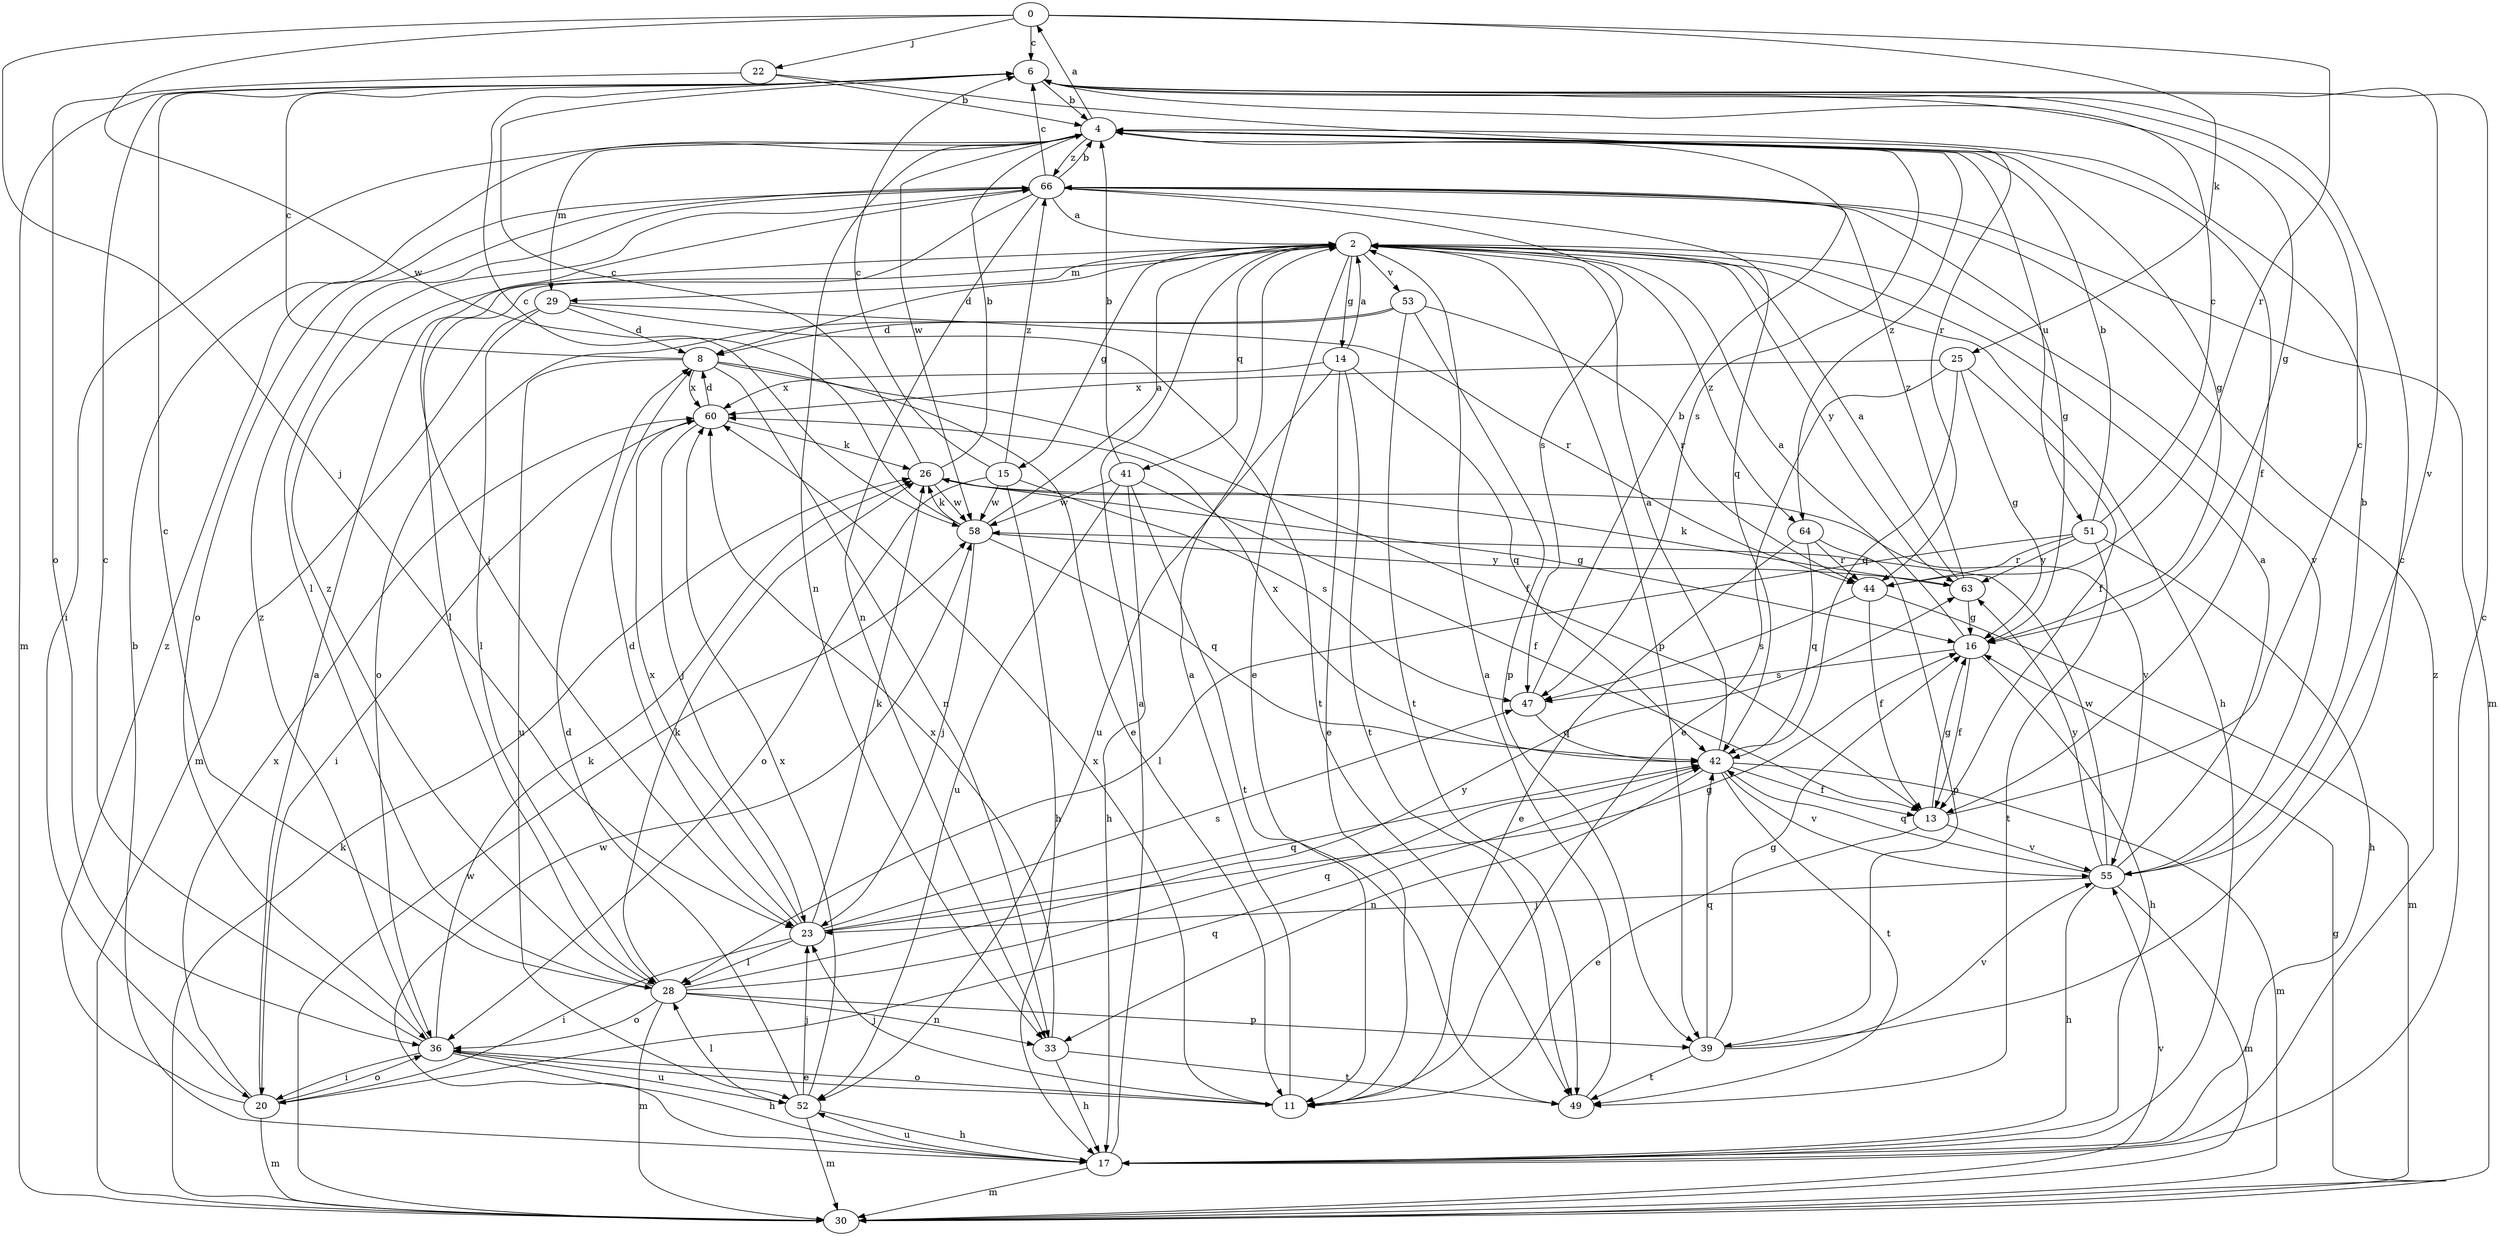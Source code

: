 strict digraph  {
0;
2;
4;
6;
8;
11;
13;
14;
15;
16;
17;
20;
22;
23;
25;
26;
28;
29;
30;
33;
36;
39;
41;
42;
44;
47;
49;
51;
52;
53;
55;
58;
60;
63;
64;
66;
0 -> 6  [label=c];
0 -> 22  [label=j];
0 -> 23  [label=j];
0 -> 25  [label=k];
0 -> 44  [label=r];
0 -> 58  [label=w];
2 -> 8  [label=d];
2 -> 11  [label=e];
2 -> 14  [label=g];
2 -> 15  [label=g];
2 -> 17  [label=h];
2 -> 28  [label=l];
2 -> 29  [label=m];
2 -> 39  [label=p];
2 -> 41  [label=q];
2 -> 53  [label=v];
2 -> 55  [label=v];
2 -> 63  [label=y];
2 -> 64  [label=z];
4 -> 0  [label=a];
4 -> 13  [label=f];
4 -> 16  [label=g];
4 -> 20  [label=i];
4 -> 29  [label=m];
4 -> 33  [label=n];
4 -> 47  [label=s];
4 -> 51  [label=u];
4 -> 58  [label=w];
4 -> 64  [label=z];
4 -> 66  [label=z];
6 -> 4  [label=b];
6 -> 16  [label=g];
6 -> 30  [label=m];
6 -> 55  [label=v];
8 -> 6  [label=c];
8 -> 11  [label=e];
8 -> 13  [label=f];
8 -> 33  [label=n];
8 -> 52  [label=u];
8 -> 60  [label=x];
11 -> 2  [label=a];
11 -> 23  [label=j];
11 -> 36  [label=o];
11 -> 60  [label=x];
13 -> 6  [label=c];
13 -> 11  [label=e];
13 -> 16  [label=g];
13 -> 55  [label=v];
14 -> 2  [label=a];
14 -> 11  [label=e];
14 -> 42  [label=q];
14 -> 49  [label=t];
14 -> 52  [label=u];
14 -> 60  [label=x];
15 -> 6  [label=c];
15 -> 17  [label=h];
15 -> 36  [label=o];
15 -> 47  [label=s];
15 -> 58  [label=w];
15 -> 66  [label=z];
16 -> 2  [label=a];
16 -> 13  [label=f];
16 -> 17  [label=h];
16 -> 47  [label=s];
17 -> 2  [label=a];
17 -> 4  [label=b];
17 -> 6  [label=c];
17 -> 30  [label=m];
17 -> 52  [label=u];
17 -> 58  [label=w];
17 -> 66  [label=z];
20 -> 2  [label=a];
20 -> 30  [label=m];
20 -> 36  [label=o];
20 -> 42  [label=q];
20 -> 60  [label=x];
20 -> 66  [label=z];
22 -> 4  [label=b];
22 -> 36  [label=o];
22 -> 44  [label=r];
23 -> 8  [label=d];
23 -> 16  [label=g];
23 -> 20  [label=i];
23 -> 26  [label=k];
23 -> 28  [label=l];
23 -> 42  [label=q];
23 -> 47  [label=s];
23 -> 60  [label=x];
25 -> 11  [label=e];
25 -> 13  [label=f];
25 -> 16  [label=g];
25 -> 42  [label=q];
25 -> 60  [label=x];
26 -> 4  [label=b];
26 -> 6  [label=c];
26 -> 16  [label=g];
26 -> 55  [label=v];
26 -> 58  [label=w];
28 -> 6  [label=c];
28 -> 26  [label=k];
28 -> 30  [label=m];
28 -> 33  [label=n];
28 -> 36  [label=o];
28 -> 39  [label=p];
28 -> 42  [label=q];
28 -> 63  [label=y];
28 -> 66  [label=z];
29 -> 8  [label=d];
29 -> 28  [label=l];
29 -> 30  [label=m];
29 -> 44  [label=r];
29 -> 49  [label=t];
30 -> 16  [label=g];
30 -> 26  [label=k];
30 -> 55  [label=v];
30 -> 58  [label=w];
33 -> 17  [label=h];
33 -> 49  [label=t];
33 -> 60  [label=x];
36 -> 6  [label=c];
36 -> 11  [label=e];
36 -> 17  [label=h];
36 -> 20  [label=i];
36 -> 26  [label=k];
36 -> 52  [label=u];
36 -> 66  [label=z];
39 -> 6  [label=c];
39 -> 16  [label=g];
39 -> 42  [label=q];
39 -> 49  [label=t];
39 -> 55  [label=v];
41 -> 4  [label=b];
41 -> 13  [label=f];
41 -> 17  [label=h];
41 -> 49  [label=t];
41 -> 52  [label=u];
41 -> 58  [label=w];
42 -> 2  [label=a];
42 -> 13  [label=f];
42 -> 30  [label=m];
42 -> 33  [label=n];
42 -> 49  [label=t];
42 -> 55  [label=v];
42 -> 60  [label=x];
44 -> 13  [label=f];
44 -> 30  [label=m];
44 -> 47  [label=s];
47 -> 4  [label=b];
47 -> 42  [label=q];
49 -> 2  [label=a];
51 -> 4  [label=b];
51 -> 6  [label=c];
51 -> 17  [label=h];
51 -> 28  [label=l];
51 -> 44  [label=r];
51 -> 49  [label=t];
51 -> 63  [label=y];
52 -> 8  [label=d];
52 -> 17  [label=h];
52 -> 23  [label=j];
52 -> 28  [label=l];
52 -> 30  [label=m];
52 -> 60  [label=x];
53 -> 8  [label=d];
53 -> 36  [label=o];
53 -> 39  [label=p];
53 -> 44  [label=r];
53 -> 49  [label=t];
55 -> 2  [label=a];
55 -> 4  [label=b];
55 -> 17  [label=h];
55 -> 23  [label=j];
55 -> 30  [label=m];
55 -> 42  [label=q];
55 -> 58  [label=w];
55 -> 63  [label=y];
58 -> 2  [label=a];
58 -> 6  [label=c];
58 -> 23  [label=j];
58 -> 26  [label=k];
58 -> 42  [label=q];
58 -> 63  [label=y];
60 -> 8  [label=d];
60 -> 20  [label=i];
60 -> 23  [label=j];
60 -> 26  [label=k];
63 -> 2  [label=a];
63 -> 16  [label=g];
63 -> 26  [label=k];
63 -> 66  [label=z];
64 -> 11  [label=e];
64 -> 39  [label=p];
64 -> 42  [label=q];
64 -> 44  [label=r];
66 -> 2  [label=a];
66 -> 4  [label=b];
66 -> 6  [label=c];
66 -> 16  [label=g];
66 -> 23  [label=j];
66 -> 28  [label=l];
66 -> 30  [label=m];
66 -> 33  [label=n];
66 -> 36  [label=o];
66 -> 42  [label=q];
66 -> 47  [label=s];
}
